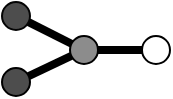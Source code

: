 <mxfile version="14.6.13" type="device"><diagram id="Odp0jDPVQJLqEfO2AS57" name="Page-1"><mxGraphModel dx="126" dy="241" grid="0" gridSize="10" guides="1" tooltips="1" connect="1" arrows="1" fold="1" page="1" pageScale="1" pageWidth="827" pageHeight="1169" math="0" shadow="0"><root><mxCell id="0"/><mxCell id="1" parent="0"/><mxCell id="2S7cHSyy60Zf6JiRxtMf-7" style="rounded=0;orthogonalLoop=1;jettySize=auto;html=1;endArrow=none;endFill=0;sketch=0;shadow=0;strokeWidth=4;" edge="1" parent="1" source="2S7cHSyy60Zf6JiRxtMf-1" target="2S7cHSyy60Zf6JiRxtMf-5"><mxGeometry relative="1" as="geometry"/></mxCell><mxCell id="2S7cHSyy60Zf6JiRxtMf-1" value="" style="ellipse;whiteSpace=wrap;html=1;aspect=fixed;flipH=1;gradientDirection=east;strokeWidth=1;shadow=0;sketch=0;strokeColor=#050505;fillColor=#4D4D4D;" vertex="1" parent="1"><mxGeometry x="249" y="367" width="14" height="14" as="geometry"/></mxCell><mxCell id="2S7cHSyy60Zf6JiRxtMf-9" style="edgeStyle=none;rounded=0;orthogonalLoop=1;jettySize=auto;html=1;endArrow=none;endFill=0;sketch=0;shadow=0;strokeWidth=4;" edge="1" parent="1" source="2S7cHSyy60Zf6JiRxtMf-11" target="2S7cHSyy60Zf6JiRxtMf-5"><mxGeometry relative="1" as="geometry"><mxPoint x="262.34" y="404.033" as="sourcePoint"/></mxGeometry></mxCell><mxCell id="2S7cHSyy60Zf6JiRxtMf-10" style="edgeStyle=none;rounded=0;orthogonalLoop=1;jettySize=auto;html=1;endArrow=none;endFill=0;sketch=0;shadow=0;strokeWidth=4;" edge="1" parent="1" source="2S7cHSyy60Zf6JiRxtMf-5" target="2S7cHSyy60Zf6JiRxtMf-6"><mxGeometry relative="1" as="geometry"/></mxCell><mxCell id="2S7cHSyy60Zf6JiRxtMf-5" value="" style="ellipse;whiteSpace=wrap;html=1;aspect=fixed;flipH=1;sketch=0;shadow=0;fillColor=#8C8C8C;" vertex="1" parent="1"><mxGeometry x="283" y="384" width="14" height="14" as="geometry"/></mxCell><mxCell id="2S7cHSyy60Zf6JiRxtMf-6" value="" style="ellipse;whiteSpace=wrap;html=1;aspect=fixed;flipH=1;gradientDirection=west;sketch=0;shadow=0;" vertex="1" parent="1"><mxGeometry x="319" y="384" width="14" height="14" as="geometry"/></mxCell><mxCell id="2S7cHSyy60Zf6JiRxtMf-11" value="" style="ellipse;whiteSpace=wrap;html=1;aspect=fixed;flipH=1;gradientDirection=east;strokeWidth=1;sketch=0;shadow=0;fillColor=#4D4D4D;" vertex="1" parent="1"><mxGeometry x="249" y="400" width="14" height="14" as="geometry"/></mxCell><mxCell id="2S7cHSyy60Zf6JiRxtMf-28" style="edgeStyle=none;rounded=0;sketch=0;orthogonalLoop=1;jettySize=auto;html=1;shadow=0;endArrow=none;endFill=0;strokeWidth=4;" edge="1" parent="1" source="2S7cHSyy60Zf6JiRxtMf-29"><mxGeometry relative="1" as="geometry"><mxPoint x="323.0" y="504" as="targetPoint"/></mxGeometry></mxCell></root></mxGraphModel></diagram></mxfile>